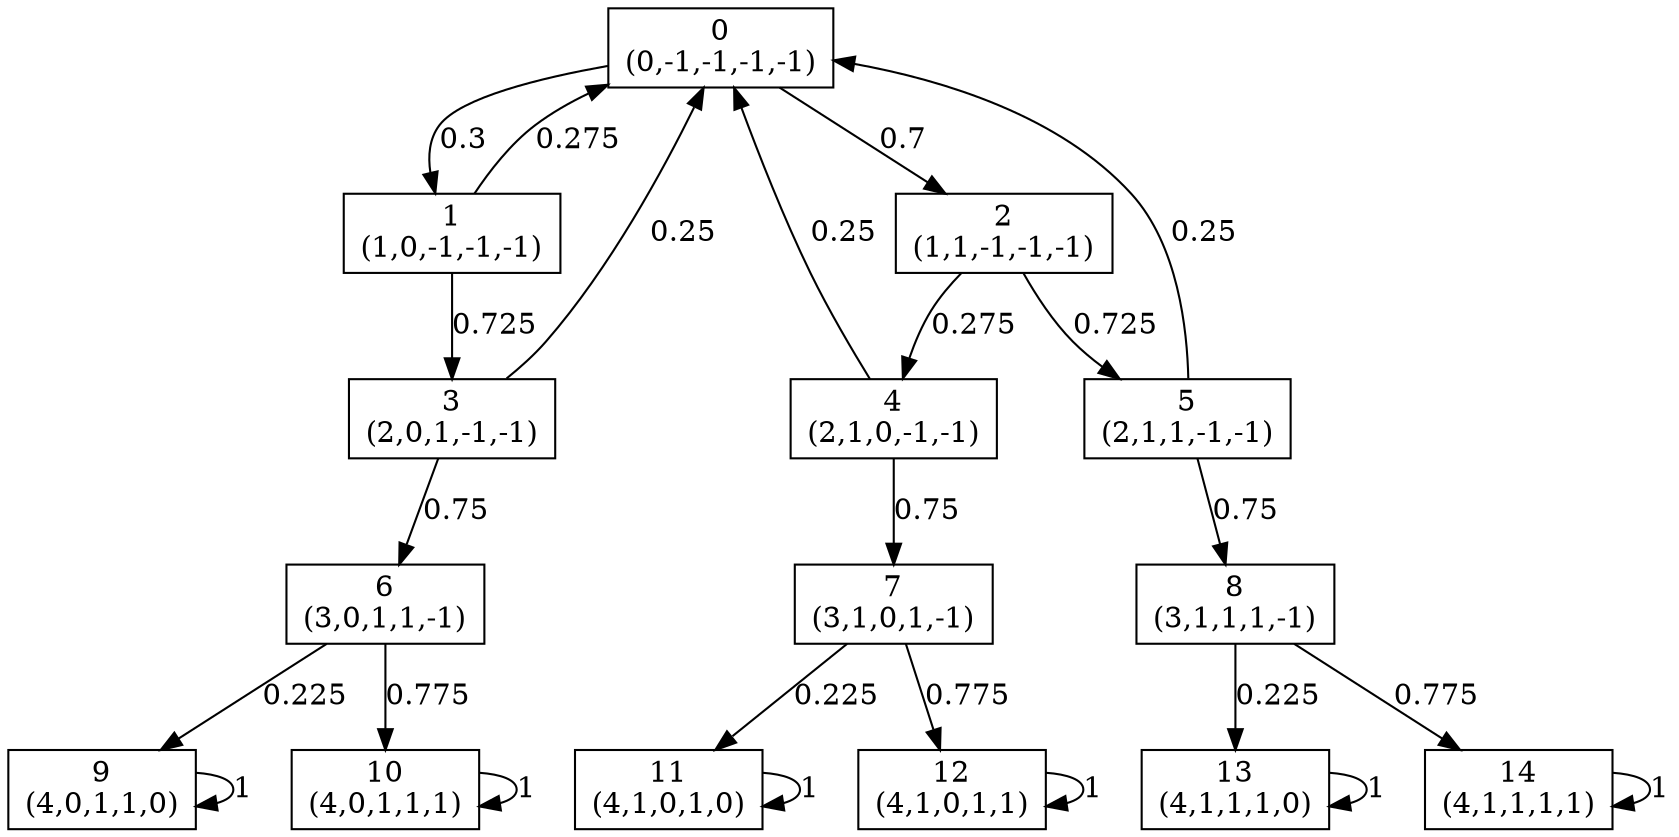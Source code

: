 digraph P {
node [shape=box];
0 -> 1 [ label="0.3" ];
0 -> 2 [ label="0.7" ];
1 -> 0 [ label="0.275" ];
1 -> 3 [ label="0.725" ];
2 -> 4 [ label="0.275" ];
2 -> 5 [ label="0.725" ];
3 -> 0 [ label="0.25" ];
3 -> 6 [ label="0.75" ];
4 -> 0 [ label="0.25" ];
4 -> 7 [ label="0.75" ];
5 -> 0 [ label="0.25" ];
5 -> 8 [ label="0.75" ];
6 -> 9 [ label="0.225" ];
6 -> 10 [ label="0.775" ];
7 -> 11 [ label="0.225" ];
7 -> 12 [ label="0.775" ];
8 -> 13 [ label="0.225" ];
8 -> 14 [ label="0.775" ];
9 -> 9 [ label="1" ];
10 -> 10 [ label="1" ];
11 -> 11 [ label="1" ];
12 -> 12 [ label="1" ];
13 -> 13 [ label="1" ];
14 -> 14 [ label="1" ];
0 [label="0\n(0,-1,-1,-1,-1)"];
1 [label="1\n(1,0,-1,-1,-1)"];
2 [label="2\n(1,1,-1,-1,-1)"];
3 [label="3\n(2,0,1,-1,-1)"];
4 [label="4\n(2,1,0,-1,-1)"];
5 [label="5\n(2,1,1,-1,-1)"];
6 [label="6\n(3,0,1,1,-1)"];
7 [label="7\n(3,1,0,1,-1)"];
8 [label="8\n(3,1,1,1,-1)"];
9 [label="9\n(4,0,1,1,0)"];
10 [label="10\n(4,0,1,1,1)"];
11 [label="11\n(4,1,0,1,0)"];
12 [label="12\n(4,1,0,1,1)"];
13 [label="13\n(4,1,1,1,0)"];
14 [label="14\n(4,1,1,1,1)"];
}
